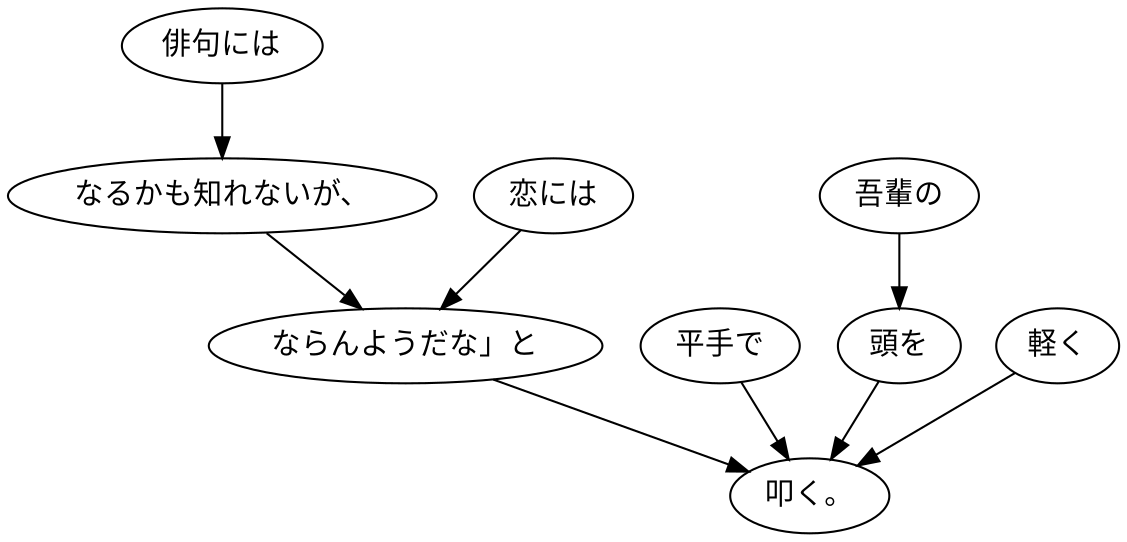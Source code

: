 digraph graph406 {
	node0 [label="俳句には"];
	node1 [label="なるかも知れないが、"];
	node2 [label="恋には"];
	node3 [label="ならんようだな」と"];
	node4 [label="平手で"];
	node5 [label="吾輩の"];
	node6 [label="頭を"];
	node7 [label="軽く"];
	node8 [label="叩く。"];
	node0 -> node1;
	node1 -> node3;
	node2 -> node3;
	node3 -> node8;
	node4 -> node8;
	node5 -> node6;
	node6 -> node8;
	node7 -> node8;
}
